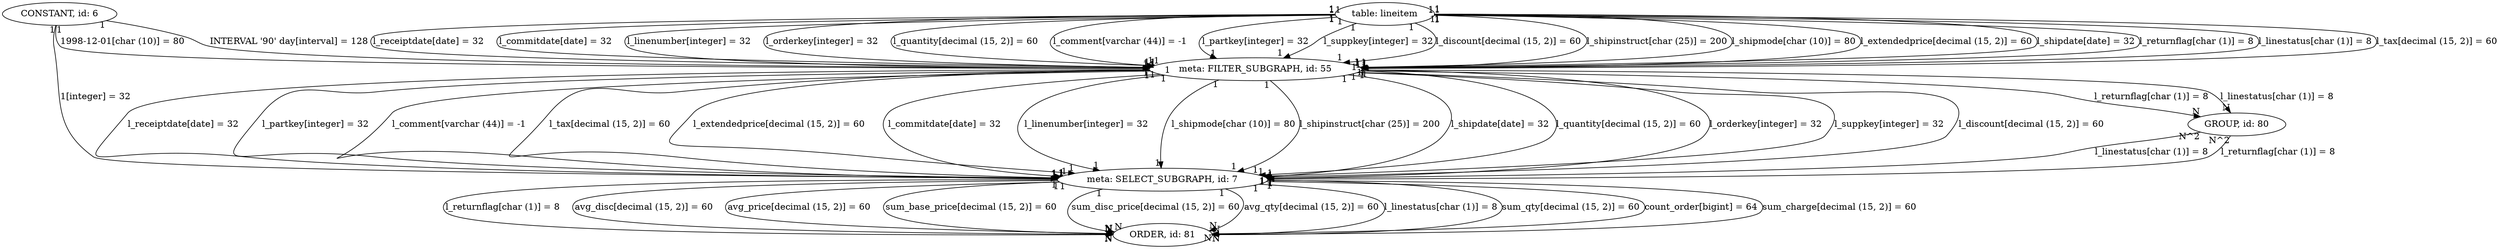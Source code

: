 digraph {
"meta: SELECT_SUBGRAPH, id: 7" -> "ORDER, id: 81"[label="l_returnflag[char (1)] = 8", headlabel="N", taillabel="1" ]
"CONSTANT, id: 6" -> "meta: SELECT_SUBGRAPH, id: 7"[label="1[integer] = 32", headlabel="1", taillabel="1" ]
"meta: FILTER_SUBGRAPH, id: 55" -> "meta: SELECT_SUBGRAPH, id: 7"[label="l_receiptdate[date] = 32", headlabel="1", taillabel="1" ]
"meta: SELECT_SUBGRAPH, id: 7" -> "ORDER, id: 81"[label="avg_disc[decimal (15, 2)] = 60", headlabel="N", taillabel="1" ]
"meta: FILTER_SUBGRAPH, id: 55" -> "meta: SELECT_SUBGRAPH, id: 7"[label="l_partkey[integer] = 32", headlabel="1", taillabel="1" ]
"table: lineitem" -> "meta: FILTER_SUBGRAPH, id: 55"[label="l_receiptdate[date] = 32", headlabel="1", taillabel="1" ]
"meta: FILTER_SUBGRAPH, id: 55" -> "meta: SELECT_SUBGRAPH, id: 7"[label="l_comment[varchar (44)] = -1", headlabel="1", taillabel="1" ]
"table: lineitem" -> "meta: FILTER_SUBGRAPH, id: 55"[label="l_commitdate[date] = 32", headlabel="1", taillabel="1" ]
"table: lineitem" -> "meta: FILTER_SUBGRAPH, id: 55"[label="l_linenumber[integer] = 32", headlabel="1", taillabel="1" ]
"meta: FILTER_SUBGRAPH, id: 55" -> "meta: SELECT_SUBGRAPH, id: 7"[label="l_tax[decimal (15, 2)] = 60", headlabel="1", taillabel="1" ]
"GROUP, id: 80" -> "meta: SELECT_SUBGRAPH, id: 7"[label="l_linestatus[char (1)] = 8", headlabel="1", taillabel="N^2" ]
"table: lineitem" -> "meta: FILTER_SUBGRAPH, id: 55"[label="l_orderkey[integer] = 32", headlabel="1", taillabel="1" ]
"table: lineitem" -> "meta: FILTER_SUBGRAPH, id: 55"[label="l_quantity[decimal (15, 2)] = 60", headlabel="1", taillabel="1" ]
"meta: SELECT_SUBGRAPH, id: 7" -> "ORDER, id: 81"[label="avg_price[decimal (15, 2)] = 60", headlabel="N", taillabel="1" ]
"CONSTANT, id: 6" -> "meta: FILTER_SUBGRAPH, id: 55"[label="1998-12-01[char (10)] = 80", headlabel="1", taillabel="1" ]
"table: lineitem" -> "meta: FILTER_SUBGRAPH, id: 55"[label="l_comment[varchar (44)] = -1", headlabel="1", taillabel="1" ]
"meta: FILTER_SUBGRAPH, id: 55" -> "meta: SELECT_SUBGRAPH, id: 7"[label="l_extendedprice[decimal (15, 2)] = 60", headlabel="1", taillabel="1" ]
"meta: SELECT_SUBGRAPH, id: 7" -> "ORDER, id: 81"[label="sum_base_price[decimal (15, 2)] = 60", headlabel="N", taillabel="1" ]
"table: lineitem" -> "meta: FILTER_SUBGRAPH, id: 55"[label="l_partkey[integer] = 32", headlabel="1", taillabel="1" ]
"CONSTANT, id: 6" -> "meta: FILTER_SUBGRAPH, id: 55"[label="INTERVAL '90' day[interval] = 128", headlabel="1", taillabel="1" ]
"meta: FILTER_SUBGRAPH, id: 55" -> "meta: SELECT_SUBGRAPH, id: 7"[label="l_commitdate[date] = 32", headlabel="1", taillabel="1" ]
"meta: FILTER_SUBGRAPH, id: 55" -> "meta: SELECT_SUBGRAPH, id: 7"[label="l_linenumber[integer] = 32", headlabel="1", taillabel="1" ]
"meta: SELECT_SUBGRAPH, id: 7" -> "ORDER, id: 81"[label="sum_disc_price[decimal (15, 2)] = 60", headlabel="N", taillabel="1" ]
"meta: SELECT_SUBGRAPH, id: 7" -> "ORDER, id: 81"[label="avg_qty[decimal (15, 2)] = 60", headlabel="N", taillabel="1" ]
"table: lineitem" -> "meta: FILTER_SUBGRAPH, id: 55"[label="l_suppkey[integer] = 32", headlabel="1", taillabel="1" ]
"table: lineitem" -> "meta: FILTER_SUBGRAPH, id: 55"[label="l_discount[decimal (15, 2)] = 60", headlabel="1", taillabel="1" ]
"meta: FILTER_SUBGRAPH, id: 55" -> "meta: SELECT_SUBGRAPH, id: 7"[label="l_shipmode[char (10)] = 80", headlabel="1", taillabel="1" ]
"table: lineitem" -> "meta: FILTER_SUBGRAPH, id: 55"[label="l_shipinstruct[char (25)] = 200", headlabel="1", taillabel="1" ]
"meta: FILTER_SUBGRAPH, id: 55" -> "meta: SELECT_SUBGRAPH, id: 7"[label="l_shipinstruct[char (25)] = 200", headlabel="1", taillabel="1" ]
"table: lineitem" -> "meta: FILTER_SUBGRAPH, id: 55"[label="l_shipmode[char (10)] = 80", headlabel="1", taillabel="1" ]
"GROUP, id: 80" -> "meta: SELECT_SUBGRAPH, id: 7"[label="l_returnflag[char (1)] = 8", headlabel="1", taillabel="N^2" ]
"meta: SELECT_SUBGRAPH, id: 7" -> "ORDER, id: 81"[label="l_linestatus[char (1)] = 8", headlabel="N", taillabel="1" ]
"table: lineitem" -> "meta: FILTER_SUBGRAPH, id: 55"[label="l_extendedprice[decimal (15, 2)] = 60", headlabel="1", taillabel="1" ]
"meta: SELECT_SUBGRAPH, id: 7" -> "ORDER, id: 81"[label="sum_qty[decimal (15, 2)] = 60", headlabel="N", taillabel="1" ]
"meta: FILTER_SUBGRAPH, id: 55" -> "GROUP, id: 80"[label="l_returnflag[char (1)] = 8", headlabel="N", taillabel="1" ]
"meta: FILTER_SUBGRAPH, id: 55" -> "meta: SELECT_SUBGRAPH, id: 7"[label="l_shipdate[date] = 32", headlabel="1", taillabel="1" ]
"meta: SELECT_SUBGRAPH, id: 7" -> "ORDER, id: 81"[label="count_order[bigint] = 64", headlabel="N", taillabel="1" ]
"table: lineitem" -> "meta: FILTER_SUBGRAPH, id: 55"[label="l_shipdate[date] = 32", headlabel="1", taillabel="1" ]
"meta: SELECT_SUBGRAPH, id: 7" -> "ORDER, id: 81"[label="sum_charge[decimal (15, 2)] = 60", headlabel="N", taillabel="1" ]
"meta: FILTER_SUBGRAPH, id: 55" -> "GROUP, id: 80"[label="l_linestatus[char (1)] = 8", headlabel="N", taillabel="1" ]
"table: lineitem" -> "meta: FILTER_SUBGRAPH, id: 55"[label="l_returnflag[char (1)] = 8", headlabel="1", taillabel="1" ]
"table: lineitem" -> "meta: FILTER_SUBGRAPH, id: 55"[label="l_linestatus[char (1)] = 8", headlabel="1", taillabel="1" ]
"meta: FILTER_SUBGRAPH, id: 55" -> "meta: SELECT_SUBGRAPH, id: 7"[label="l_quantity[decimal (15, 2)] = 60", headlabel="1", taillabel="1" ]
"meta: FILTER_SUBGRAPH, id: 55" -> "meta: SELECT_SUBGRAPH, id: 7"[label="l_orderkey[integer] = 32", headlabel="1", taillabel="1" ]
"meta: FILTER_SUBGRAPH, id: 55" -> "meta: SELECT_SUBGRAPH, id: 7"[label="l_suppkey[integer] = 32", headlabel="1", taillabel="1" ]
"meta: FILTER_SUBGRAPH, id: 55" -> "meta: SELECT_SUBGRAPH, id: 7"[label="l_discount[decimal (15, 2)] = 60", headlabel="1", taillabel="1" ]
"table: lineitem" -> "meta: FILTER_SUBGRAPH, id: 55"[label="l_tax[decimal (15, 2)] = 60", headlabel="1", taillabel="1" ]
}

